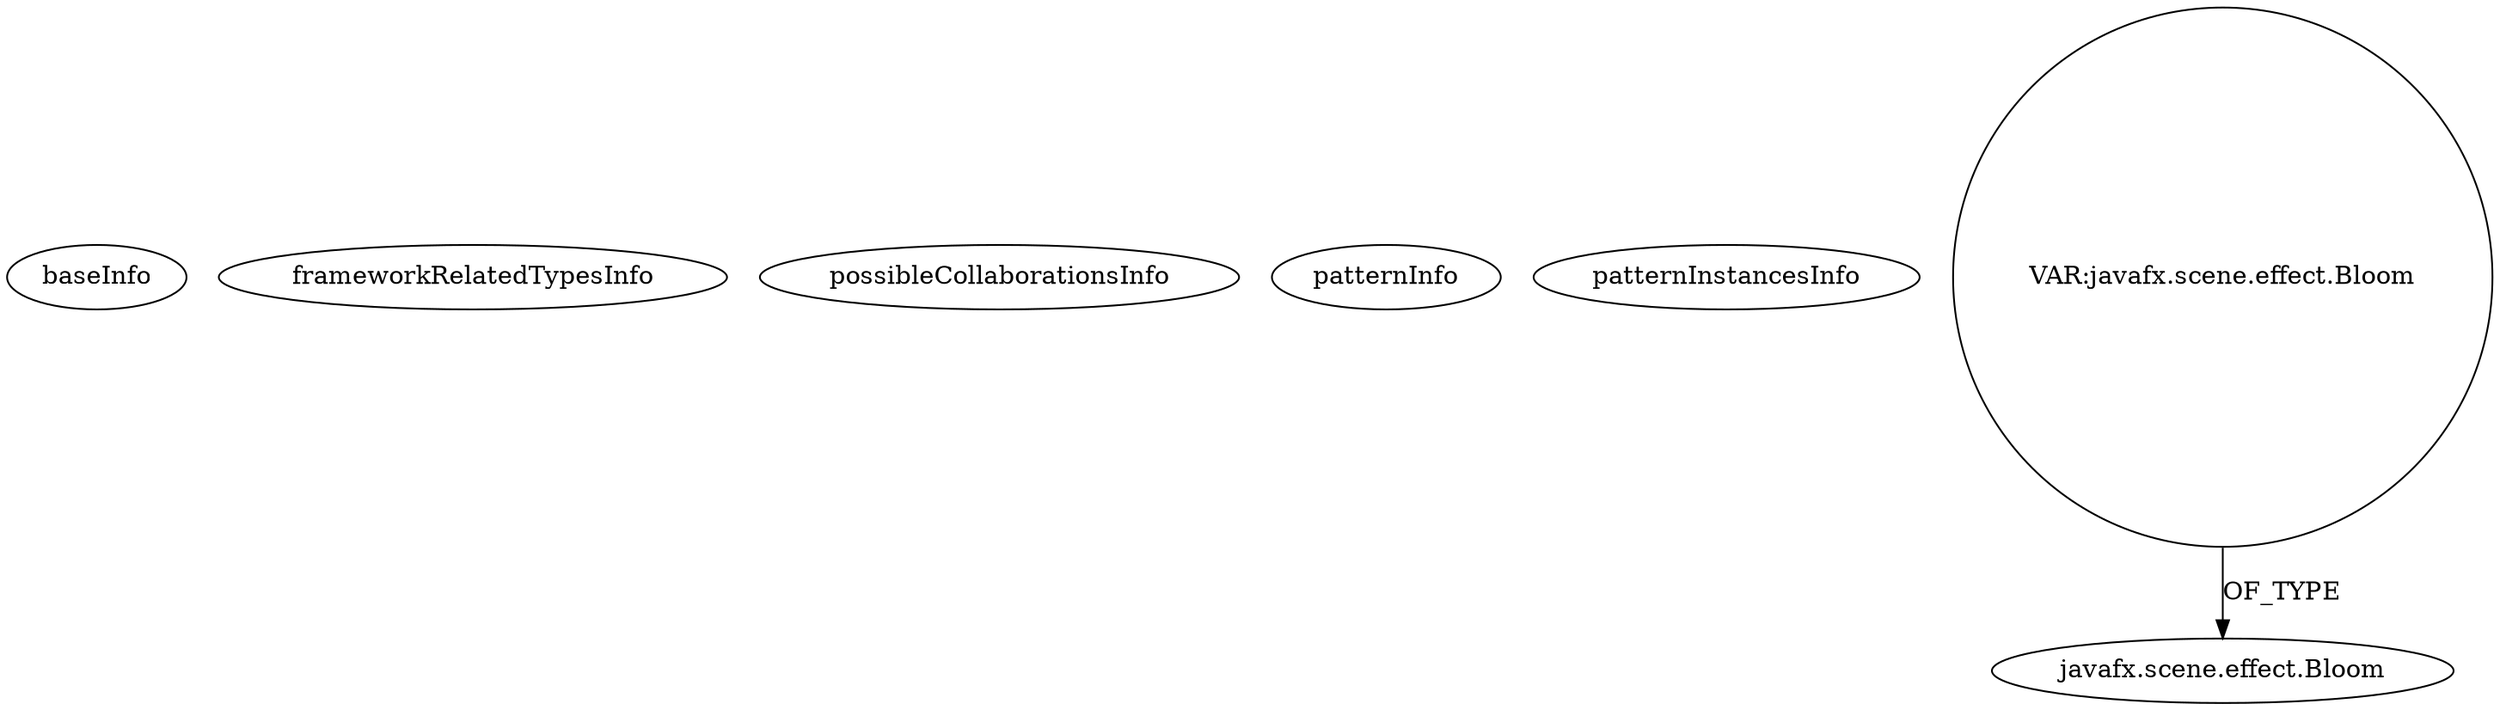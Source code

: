 digraph {
baseInfo[graphId=2143,category="pattern",isAnonymous=false,possibleRelation=false]
frameworkRelatedTypesInfo[]
possibleCollaborationsInfo[]
patternInfo[frequency=3.0,patternRootClient=null]
patternInstancesInfo[0="davelet-InternationalChess-JavaFX2~/davelet-InternationalChess-JavaFX2/InternationalChess-JavaFX2-master/src/cn/davelet/internationalchess/InternationalChess.java~void start(javafx.stage.Stage)~2370",1="davelet-InternationalChess-JavaFX2~/davelet-InternationalChess-JavaFX2/InternationalChess-JavaFX2-master/src/cn/davelet/internationalchess/InternationalChess.java~InternationalChess~2344"]
24[label="javafx.scene.effect.Bloom",vertexType="FRAMEWORK_CLASS_TYPE",isFrameworkType=false]
23[label="VAR:javafx.scene.effect.Bloom",vertexType="VARIABLE_EXPRESION",isFrameworkType=false,shape=circle]
23->24[label="OF_TYPE"]
}
